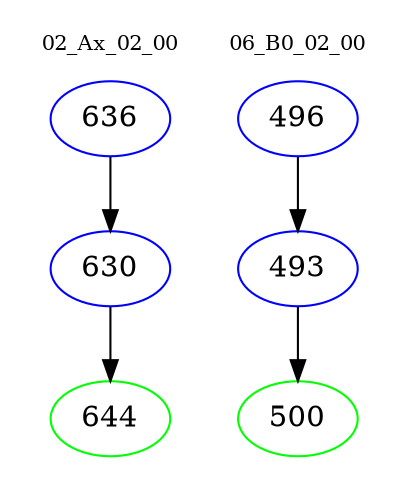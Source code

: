 digraph{
subgraph cluster_0 {
color = white
label = "02_Ax_02_00";
fontsize=10;
T0_636 [label="636", color="blue"]
T0_636 -> T0_630 [color="black"]
T0_630 [label="630", color="blue"]
T0_630 -> T0_644 [color="black"]
T0_644 [label="644", color="green"]
}
subgraph cluster_1 {
color = white
label = "06_B0_02_00";
fontsize=10;
T1_496 [label="496", color="blue"]
T1_496 -> T1_493 [color="black"]
T1_493 [label="493", color="blue"]
T1_493 -> T1_500 [color="black"]
T1_500 [label="500", color="green"]
}
}
